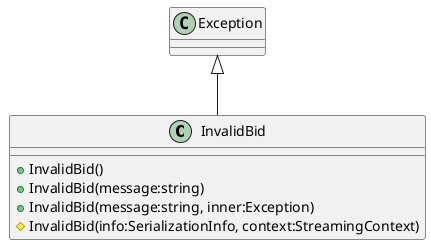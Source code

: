 @startuml
class InvalidBid {
    + InvalidBid()
    + InvalidBid(message:string)
    + InvalidBid(message:string, inner:Exception)
    # InvalidBid(info:SerializationInfo, context:StreamingContext)
}
Exception <|-- InvalidBid
@enduml
